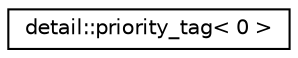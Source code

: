 digraph "Graphical Class Hierarchy"
{
 // LATEX_PDF_SIZE
  edge [fontname="Helvetica",fontsize="10",labelfontname="Helvetica",labelfontsize="10"];
  node [fontname="Helvetica",fontsize="10",shape=record];
  rankdir="LR";
  Node0 [label="detail::priority_tag\< 0 \>",height=0.2,width=0.4,color="black", fillcolor="white", style="filled",URL="$structdetail_1_1priority__tag_3_010_01_4.html",tooltip=" "];
}
